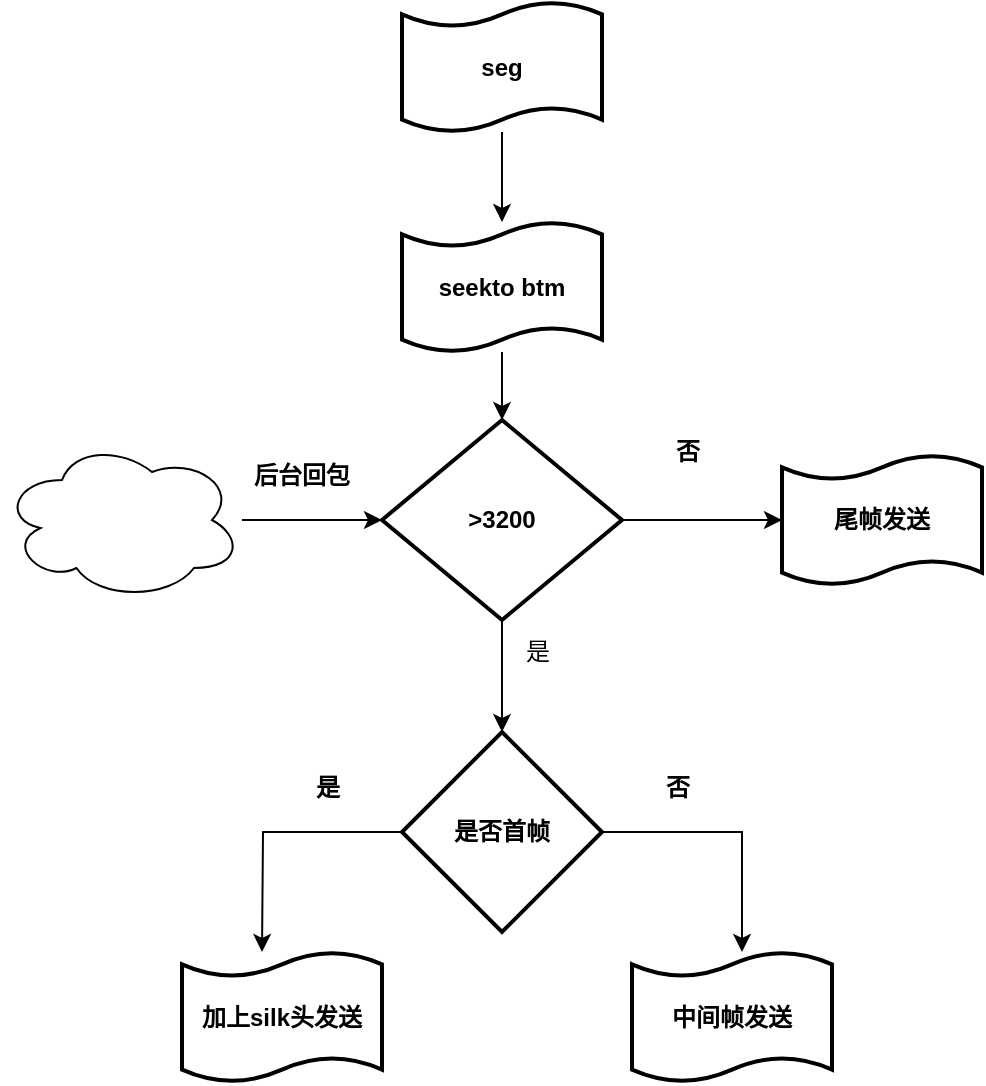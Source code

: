 <mxfile version="11.1.2" type="github"><diagram id="spGMfWNn4fEiigJ5Shju" name="Page-1"><mxGraphModel dx="1406" dy="787" grid="1" gridSize="10" guides="1" tooltips="1" connect="1" arrows="1" fold="1" page="1" pageScale="1" pageWidth="827" pageHeight="1169" math="0" shadow="0"><root><mxCell id="0"/><mxCell id="1" parent="0"/><mxCell id="29xbw29fqRQIzRqzmrFT-22" style="edgeStyle=orthogonalEdgeStyle;rounded=0;orthogonalLoop=1;jettySize=auto;html=1;" parent="1" source="29xbw29fqRQIzRqzmrFT-8" target="29xbw29fqRQIzRqzmrFT-21" edge="1"><mxGeometry relative="1" as="geometry"/></mxCell><mxCell id="29xbw29fqRQIzRqzmrFT-35" style="edgeStyle=orthogonalEdgeStyle;rounded=0;orthogonalLoop=1;jettySize=auto;html=1;" parent="1" source="29xbw29fqRQIzRqzmrFT-8" edge="1"><mxGeometry relative="1" as="geometry"><mxPoint x="310" y="420" as="targetPoint"/><Array as="points"><mxPoint x="310" y="400"/><mxPoint x="310" y="400"/></Array></mxGeometry></mxCell><mxCell id="29xbw29fqRQIzRqzmrFT-8" value="&amp;gt;3200" style="strokeWidth=2;html=1;shape=mxgraph.flowchart.decision;whiteSpace=wrap;fontStyle=1" parent="1" vertex="1"><mxGeometry x="250" y="264" width="120" height="100" as="geometry"/></mxCell><mxCell id="29xbw29fqRQIzRqzmrFT-18" style="edgeStyle=orthogonalEdgeStyle;rounded=0;orthogonalLoop=1;jettySize=auto;html=1;" parent="1" source="29xbw29fqRQIzRqzmrFT-12" target="29xbw29fqRQIzRqzmrFT-13" edge="1"><mxGeometry relative="1" as="geometry"/></mxCell><mxCell id="29xbw29fqRQIzRqzmrFT-12" value="seg" style="shape=tape;whiteSpace=wrap;html=1;strokeWidth=2;size=0.19;fontStyle=1" parent="1" vertex="1"><mxGeometry x="260" y="55" width="100" height="65" as="geometry"/></mxCell><mxCell id="29xbw29fqRQIzRqzmrFT-20" style="edgeStyle=orthogonalEdgeStyle;rounded=0;orthogonalLoop=1;jettySize=auto;html=1;entryX=0.5;entryY=0;entryDx=0;entryDy=0;entryPerimeter=0;" parent="1" source="29xbw29fqRQIzRqzmrFT-13" target="29xbw29fqRQIzRqzmrFT-8" edge="1"><mxGeometry relative="1" as="geometry"/></mxCell><mxCell id="29xbw29fqRQIzRqzmrFT-13" value="seekto btm" style="shape=tape;whiteSpace=wrap;html=1;strokeWidth=2;size=0.19;fontStyle=1" parent="1" vertex="1"><mxGeometry x="260" y="165" width="100" height="65" as="geometry"/></mxCell><mxCell id="29xbw29fqRQIzRqzmrFT-37" style="edgeStyle=orthogonalEdgeStyle;rounded=0;orthogonalLoop=1;jettySize=auto;html=1;" parent="1" source="29xbw29fqRQIzRqzmrFT-14" edge="1"><mxGeometry relative="1" as="geometry"><mxPoint x="190" y="530" as="targetPoint"/></mxGeometry></mxCell><mxCell id="29xbw29fqRQIzRqzmrFT-38" style="edgeStyle=orthogonalEdgeStyle;rounded=0;orthogonalLoop=1;jettySize=auto;html=1;entryX=0.55;entryY=0;entryDx=0;entryDy=0;entryPerimeter=0;" parent="1" source="29xbw29fqRQIzRqzmrFT-14" target="29xbw29fqRQIzRqzmrFT-25" edge="1"><mxGeometry relative="1" as="geometry"/></mxCell><mxCell id="29xbw29fqRQIzRqzmrFT-14" value="是否首帧" style="strokeWidth=2;html=1;shape=mxgraph.flowchart.decision;whiteSpace=wrap;fontStyle=1" parent="1" vertex="1"><mxGeometry x="260" y="420" width="100" height="100" as="geometry"/></mxCell><mxCell id="29xbw29fqRQIzRqzmrFT-21" value="尾帧发送" style="shape=tape;whiteSpace=wrap;html=1;strokeWidth=2;size=0.19;fontStyle=1" parent="1" vertex="1"><mxGeometry x="450" y="281.5" width="100" height="65" as="geometry"/></mxCell><mxCell id="29xbw29fqRQIzRqzmrFT-24" value="加上silk头发送" style="shape=tape;whiteSpace=wrap;html=1;strokeWidth=2;size=0.19;fontStyle=1" parent="1" vertex="1"><mxGeometry x="150" y="530" width="100" height="65" as="geometry"/></mxCell><mxCell id="29xbw29fqRQIzRqzmrFT-25" value="中间帧发送" style="shape=tape;whiteSpace=wrap;html=1;strokeWidth=2;size=0.19;fontStyle=1" parent="1" vertex="1"><mxGeometry x="375" y="530" width="100" height="65" as="geometry"/></mxCell><mxCell id="29xbw29fqRQIzRqzmrFT-26" value="是" style="text;html=1;resizable=0;points=[];autosize=1;align=left;verticalAlign=top;spacingTop=-4;" parent="1" vertex="1"><mxGeometry x="320" y="370" width="30" height="20" as="geometry"/></mxCell><mxCell id="29xbw29fqRQIzRqzmrFT-27" value="否" style="text;html=1;resizable=0;points=[];autosize=1;align=left;verticalAlign=top;spacingTop=-4;fontStyle=1" parent="1" vertex="1"><mxGeometry x="395" y="270" width="30" height="20" as="geometry"/></mxCell><mxCell id="29xbw29fqRQIzRqzmrFT-29" value="是" style="text;html=1;resizable=0;points=[];autosize=1;align=left;verticalAlign=top;spacingTop=-4;fontStyle=1" parent="1" vertex="1"><mxGeometry x="215" y="437.5" width="30" height="20" as="geometry"/></mxCell><mxCell id="29xbw29fqRQIzRqzmrFT-31" value="否" style="text;html=1;resizable=0;points=[];autosize=1;align=left;verticalAlign=top;spacingTop=-4;fontStyle=1" parent="1" vertex="1"><mxGeometry x="390" y="437.5" width="30" height="20" as="geometry"/></mxCell><mxCell id="29xbw29fqRQIzRqzmrFT-42" style="edgeStyle=orthogonalEdgeStyle;rounded=0;orthogonalLoop=1;jettySize=auto;html=1;entryX=0;entryY=0.5;entryDx=0;entryDy=0;entryPerimeter=0;" parent="1" source="29xbw29fqRQIzRqzmrFT-40" target="29xbw29fqRQIzRqzmrFT-8" edge="1"><mxGeometry relative="1" as="geometry"/></mxCell><mxCell id="29xbw29fqRQIzRqzmrFT-40" value="" style="ellipse;shape=cloud;whiteSpace=wrap;html=1;fontStyle=1" parent="1" vertex="1"><mxGeometry x="60" y="274" width="120" height="80" as="geometry"/></mxCell><mxCell id="29xbw29fqRQIzRqzmrFT-43" value="后台回包" style="text;html=1;resizable=0;points=[];autosize=1;align=left;verticalAlign=top;spacingTop=-4;fontStyle=1" parent="1" vertex="1"><mxGeometry x="184" y="282" width="60" height="20" as="geometry"/></mxCell></root></mxGraphModel></diagram></mxfile>